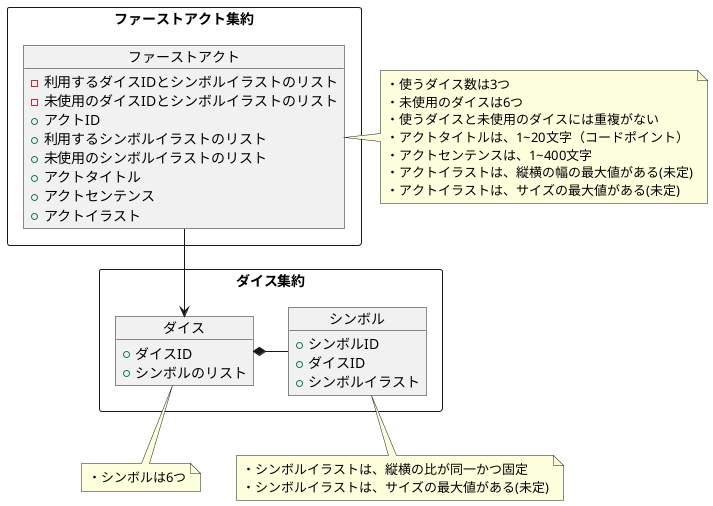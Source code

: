 @startuml FirstAct

rectangle ファーストアクト集約 {
    object ファーストアクト
}

object ファーストアクト {
    - 利用するダイスIDとシンボルイラストのリスト
    - 未使用のダイスIDとシンボルイラストのリスト
    + アクトID
    + 利用するシンボルイラストのリスト
    + 未使用のシンボルイラストのリスト
    + アクトタイトル
    + アクトセンテンス
    + アクトイラスト
}

note right of ファーストアクト
・使うダイス数は3つ
・未使用のダイスは6つ
・使うダイスと未使用のダイスには重複がない
・アクトタイトルは、1~20文字（コードポイント）
・アクトセンテンスは、1~400文字
・アクトイラストは、縦横の幅の最大値がある(未定)
・アクトイラストは、サイズの最大値がある(未定)
end note

rectangle ダイス集約 {
    object ダイス
    object シンボル
    ファーストアクト --> ダイス
    シンボル -left-* ダイス
}

object ダイス {
    + ダイスID
    + シンボルのリスト
}

note bottom of ダイス 
・シンボルは6つ
end note

object シンボル {
    + シンボルID
    + ダイスID
    + シンボルイラスト
}

note bottom of シンボル
・シンボルイラストは、縦横の比が同一かつ固定
・シンボルイラストは、サイズの最大値がある(未定)
end note

@enduml